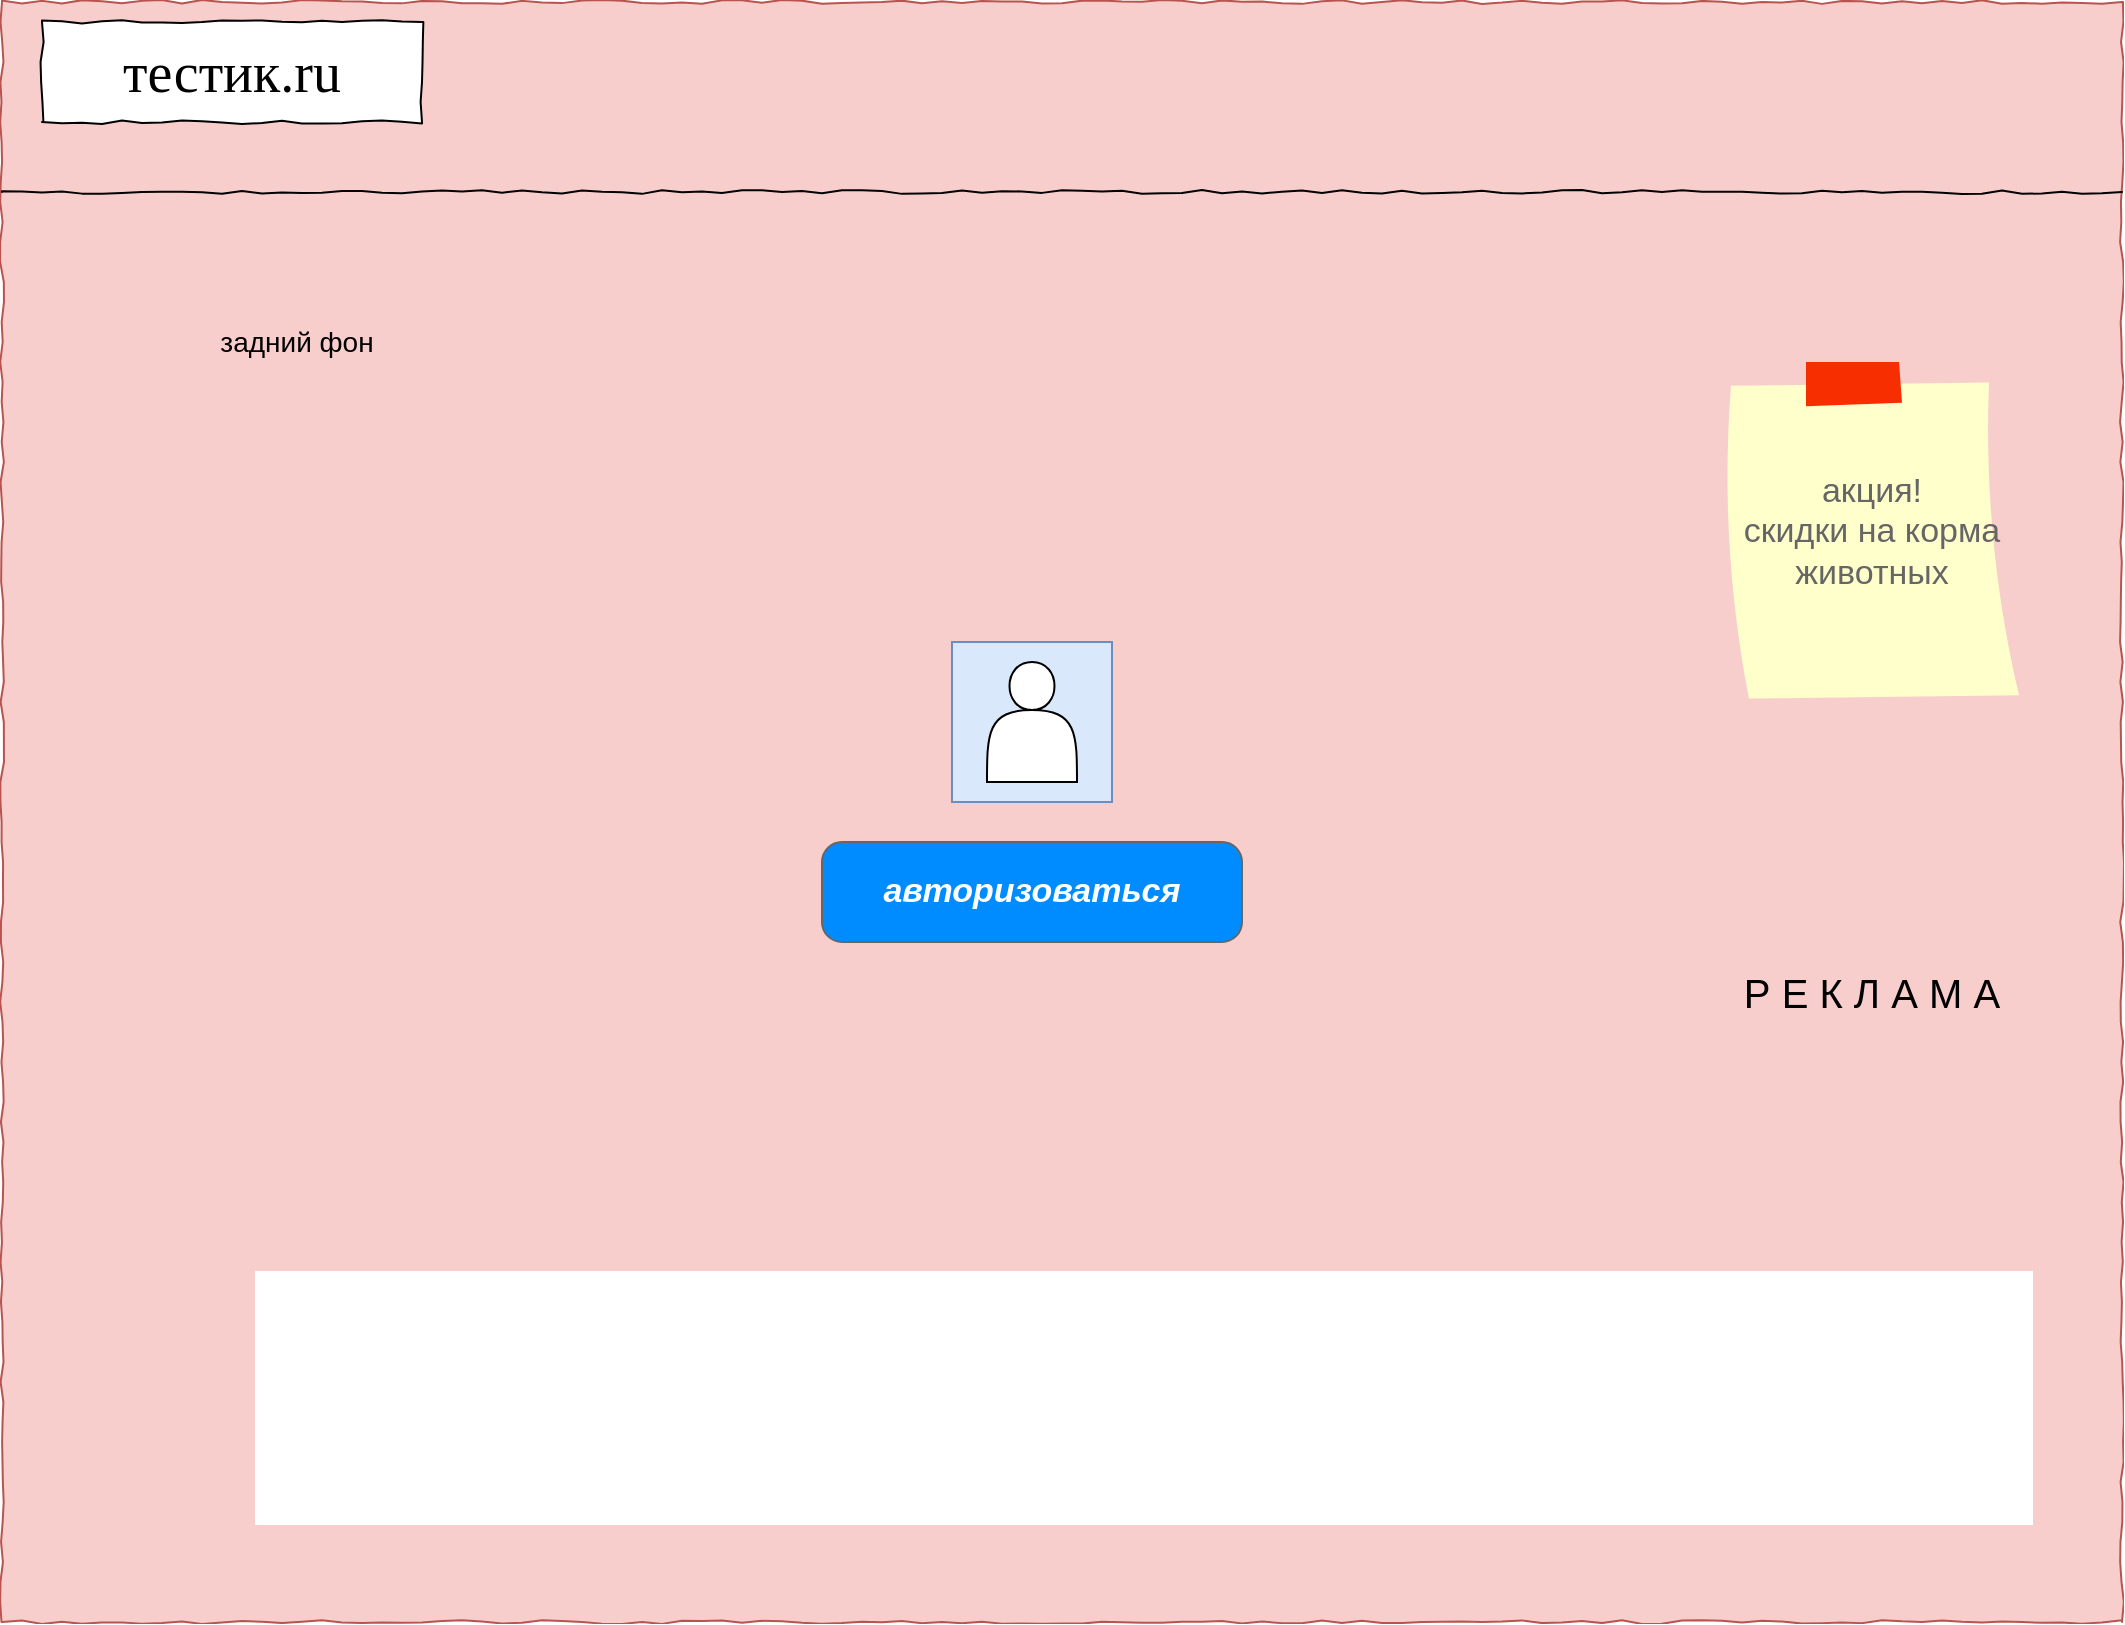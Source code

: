 <mxfile version="21.8.0" type="device">
  <diagram name="Page-1" id="03018318-947c-dd8e-b7a3-06fadd420f32">
    <mxGraphModel dx="1434" dy="790" grid="1" gridSize="10" guides="1" tooltips="1" connect="1" arrows="1" fold="1" page="1" pageScale="1" pageWidth="1100" pageHeight="850" background="none" math="0" shadow="0">
      <root>
        <mxCell id="0" />
        <mxCell id="1" parent="0" />
        <mxCell id="nZzbDi_rEW70lUm-HITX-12" value="" style="whiteSpace=wrap;html=1;rounded=0;shadow=0;labelBackgroundColor=none;strokeColor=#b85450;strokeWidth=1;fillColor=#f8cecc;fontFamily=Verdana;fontSize=12;align=center;comic=1;" vertex="1" parent="1">
          <mxGeometry x="20" y="50" width="1060" height="810" as="geometry" />
        </mxCell>
        <mxCell id="nZzbDi_rEW70lUm-HITX-25" value="" style="whiteSpace=wrap;html=1;aspect=fixed;fillColor=#dae8fc;strokeColor=#6c8ebf;" vertex="1" parent="1">
          <mxGeometry x="495" y="370" width="80" height="80" as="geometry" />
        </mxCell>
        <mxCell id="677b7b8949515195-2" value="тестик.ru" style="whiteSpace=wrap;html=1;rounded=0;shadow=0;labelBackgroundColor=none;strokeWidth=1;fontFamily=Verdana;fontSize=28;align=center;comic=1;" parent="1" vertex="1">
          <mxGeometry x="40" y="60" width="190" height="50" as="geometry" />
        </mxCell>
        <mxCell id="677b7b8949515195-9" value="" style="line;strokeWidth=1;html=1;rounded=0;shadow=0;labelBackgroundColor=none;fillColor=none;fontFamily=Verdana;fontSize=14;fontColor=#000000;align=center;comic=1;" parent="1" vertex="1">
          <mxGeometry x="20" y="140" width="1060" height="10" as="geometry" />
        </mxCell>
        <mxCell id="nZzbDi_rEW70lUm-HITX-19" value="авторизоваться" style="strokeWidth=1;shadow=0;dashed=0;align=center;html=1;shape=mxgraph.mockup.buttons.button;strokeColor=#666666;fontColor=#ffffff;mainText=;buttonStyle=round;fontSize=17;fontStyle=3;fillColor=#008cff;whiteSpace=wrap;" vertex="1" parent="1">
          <mxGeometry x="430" y="470" width="210" height="50" as="geometry" />
        </mxCell>
        <mxCell id="nZzbDi_rEW70lUm-HITX-24" value="" style="shape=actor;whiteSpace=wrap;html=1;" vertex="1" parent="1">
          <mxGeometry x="512.5" y="380" width="45" height="60" as="geometry" />
        </mxCell>
        <mxCell id="nZzbDi_rEW70lUm-HITX-27" value="акция!&lt;br&gt;скидки на корма животных" style="strokeWidth=1;shadow=0;dashed=0;align=center;html=1;shape=mxgraph.mockup.text.stickyNote2;fontColor=#666666;mainText=;fontSize=17;whiteSpace=wrap;fillColor=#ffffcc;strokeColor=#F62E00;" vertex="1" parent="1">
          <mxGeometry x="880" y="230" width="150" height="170" as="geometry" />
        </mxCell>
        <mxCell id="nZzbDi_rEW70lUm-HITX-28" value="&lt;font style=&quot;font-size: 14px;&quot;&gt;задний фон&lt;/font&gt;" style="text;html=1;strokeColor=none;fillColor=none;align=center;verticalAlign=middle;whiteSpace=wrap;rounded=0;" vertex="1" parent="1">
          <mxGeometry x="105" y="170" width="125" height="100" as="geometry" />
        </mxCell>
        <mxCell id="nZzbDi_rEW70lUm-HITX-29" value="Р Е К Л А М А" style="text;html=1;strokeColor=none;fillColor=none;align=center;verticalAlign=middle;whiteSpace=wrap;rounded=0;fontSize=20;" vertex="1" parent="1">
          <mxGeometry x="870" y="460" width="170" height="170" as="geometry" />
        </mxCell>
      </root>
    </mxGraphModel>
  </diagram>
</mxfile>
